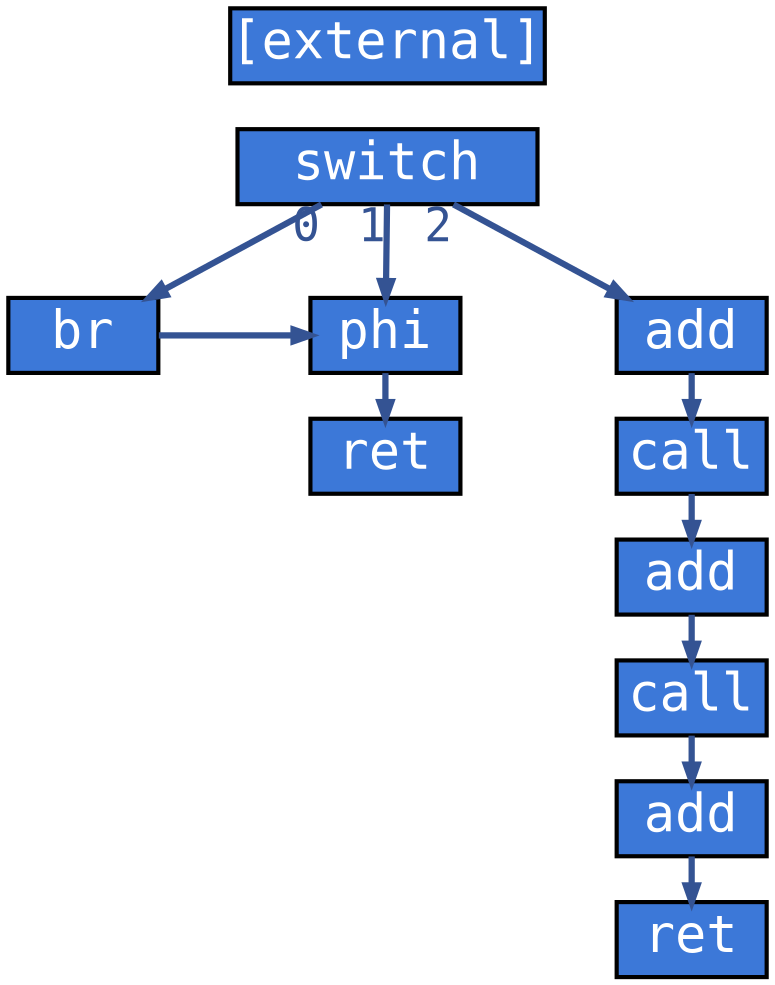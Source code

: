 digraph main {
margin=0;

graph [
    // fontname=Inconsolata,
    fontsize=100,
    nodesep=1,
    ranksep=0.3,
];
node [
    fontname=Inconsolata,
    fontsize=25,
    penwidth=2,
    margin=0,
];
edge [
    fontname=Inconsolata,
    fontsize=22,
    arrowsize=.8,
    penwidth=3,
]

// === Nodes ===

external            [shape=box, style=filled, fillcolor="#3c78d8", fontcolor="#ffffff" label="[external]", width=2];

// Instructions:
inst_switch         [shape=box, style=filled, fillcolor="#3c78d8", fontcolor="#ffffff", width=2, label="switch"];
inst_br             [shape=box, style=filled, fillcolor="#3c78d8", fontcolor="#ffffff", width=1, label="br"];
phi                 [shape=box, style=filled, fillcolor="#3c78d8", fontcolor="#ffffff", width=1, label="phi"];
inst_add_minus_1    [shape=box, style=filled, fillcolor="#3c78d8", fontcolor="#ffffff", width=1, label="add"];
call_1              [shape=box, style=filled, fillcolor="#3c78d8", fontcolor="#ffffff", width=1, label="call"];
inst_add_minus_2    [shape=box, style=filled, fillcolor="#3c78d8", fontcolor="#ffffff", width=1, label="add"];
call_2              [shape=box, style=filled, fillcolor="#3c78d8", fontcolor="#ffffff", width=1, label="call"];
add_3               [shape=box, style=filled, fillcolor="#3c78d8", fontcolor="#ffffff", width=1, label="add"];
ret_2               [shape=box, style=filled, fillcolor="#3c78d8", fontcolor="#ffffff", width=1, label="ret"];
ret_1               [shape=box, style=filled, fillcolor="#3c78d8", fontcolor="#ffffff", width=1, label="ret"];


// === Edges ===
external -> inst_switch [style=invis];

// Control edges:
inst_switch -> inst_add_minus_1 [color="#345393", weight=10, taillabel=2, labelfontcolor="#345393", minlen=2];
inst_switch -> phi              [color="#345393", weight=10, taillabel=1, labelfontcolor="#345393", minlen=2];
inst_switch -> inst_br          [color="#345393", weight=10, taillabel=0, labelfontcolor="#345393", minlen=2];
inst_br -> phi                  [color="#345393", weight=10];
inst_add_minus_1 -> call_1      [color="#345393", weight=10];
call_1 -> inst_add_minus_2      [color="#345393", weight=10];
inst_add_minus_2 -> call_2      [color="#345393", weight=10];
call_2 -> add_3                 [color="#345393", weight=10];
add_3 -> ret_2                  [color="#345393", weight=10];
phi -> ret_1                    [color="#345393", weight=10];

rankdir = TB;
{rank = same; inst_add_minus_1; phi; inst_br;}
{rank = same; ret_1; call_1;}
}
